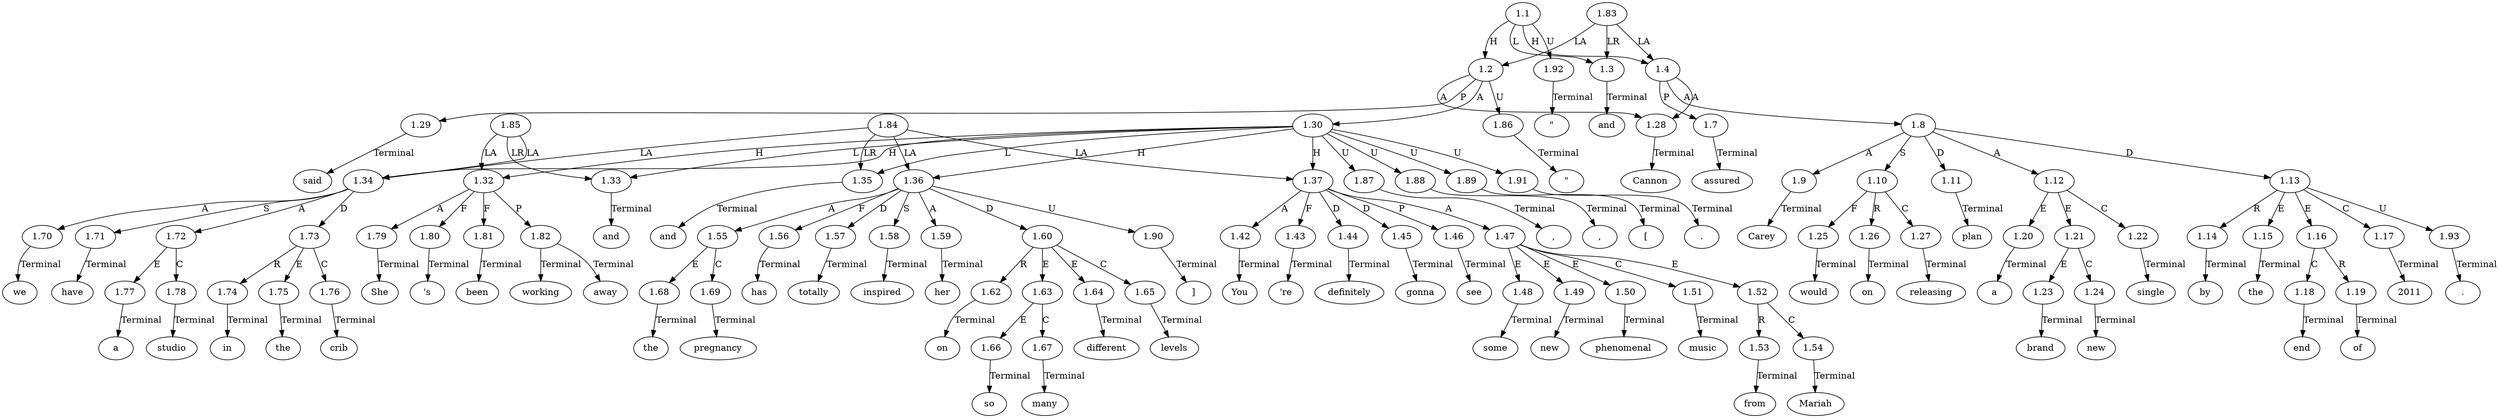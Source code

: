 // Graph
digraph {
	0.1 [label=Cannon ordering=out]
	0.10 [label=and ordering=out]
	0.11 [label=we ordering=out]
	0.12 [label=have ordering=out]
	0.13 [label=a ordering=out]
	0.14 [label=studio ordering=out]
	0.15 [label=in ordering=out]
	0.16 [label=the ordering=out]
	0.17 [label=crib ordering=out]
	0.18 [label="," ordering=out]
	0.19 [label=and ordering=out]
	0.2 [label=said ordering=out]
	0.20 [label="[" ordering=out]
	0.21 [label=the ordering=out]
	0.22 [label=pregnancy ordering=out]
	0.23 [label="]" ordering=out]
	0.24 [label=has ordering=out]
	0.25 [label=totally ordering=out]
	0.26 [label=inspired ordering=out]
	0.27 [label=her ordering=out]
	0.28 [label=on ordering=out]
	0.29 [label=so ordering=out]
	0.3 [label="\"" ordering=out]
	0.30 [label=many ordering=out]
	0.31 [label=different ordering=out]
	0.32 [label=levels ordering=out]
	0.33 [label="." ordering=out]
	0.34 [label=You ordering=out]
	0.35 [label="'re" ordering=out]
	0.36 [label=definitely ordering=out]
	0.37 [label=gonna ordering=out]
	0.38 [label=see ordering=out]
	0.39 [label=some ordering=out]
	0.4 [label=She ordering=out]
	0.40 [label=new ordering=out]
	0.41 [label=phenomenal ordering=out]
	0.42 [label=music ordering=out]
	0.43 [label=from ordering=out]
	0.44 [label=Mariah ordering=out]
	0.45 [label="\"" ordering=out]
	0.46 [label=and ordering=out]
	0.47 [label=assured ordering=out]
	0.48 [label=Carey ordering=out]
	0.49 [label=would ordering=out]
	0.5 [label="'s" ordering=out]
	0.50 [label=plan ordering=out]
	0.51 [label=on ordering=out]
	0.52 [label=releasing ordering=out]
	0.53 [label=a ordering=out]
	0.54 [label=brand ordering=out]
	0.55 [label=new ordering=out]
	0.56 [label=single ordering=out]
	0.57 [label=by ordering=out]
	0.58 [label=the ordering=out]
	0.59 [label=end ordering=out]
	0.6 [label=been ordering=out]
	0.60 [label=of ordering=out]
	0.61 [label=2011 ordering=out]
	0.62 [label="." ordering=out]
	0.7 [label=working ordering=out]
	0.8 [label=away ordering=out]
	0.9 [label="," ordering=out]
	1.1 [label=1.1 ordering=out]
	1.2 [label=1.2 ordering=out]
	1.3 [label=1.3 ordering=out]
	1.4 [label=1.4 ordering=out]
	1.7 [label=1.7 ordering=out]
	1.8 [label=1.8 ordering=out]
	1.9 [label=1.9 ordering=out]
	1.10 [label=1.10 ordering=out]
	1.11 [label=1.11 ordering=out]
	1.12 [label=1.12 ordering=out]
	1.13 [label=1.13 ordering=out]
	1.14 [label=1.14 ordering=out]
	1.15 [label=1.15 ordering=out]
	1.16 [label=1.16 ordering=out]
	1.17 [label=1.17 ordering=out]
	1.18 [label=1.18 ordering=out]
	1.19 [label=1.19 ordering=out]
	1.20 [label=1.20 ordering=out]
	1.21 [label=1.21 ordering=out]
	1.22 [label=1.22 ordering=out]
	1.23 [label=1.23 ordering=out]
	1.24 [label=1.24 ordering=out]
	1.25 [label=1.25 ordering=out]
	1.26 [label=1.26 ordering=out]
	1.27 [label=1.27 ordering=out]
	1.28 [label=1.28 ordering=out]
	1.29 [label=1.29 ordering=out]
	1.30 [label=1.30 ordering=out]
	1.32 [label=1.32 ordering=out]
	1.33 [label=1.33 ordering=out]
	1.34 [label=1.34 ordering=out]
	1.35 [label=1.35 ordering=out]
	1.36 [label=1.36 ordering=out]
	1.37 [label=1.37 ordering=out]
	1.42 [label=1.42 ordering=out]
	1.43 [label=1.43 ordering=out]
	1.44 [label=1.44 ordering=out]
	1.45 [label=1.45 ordering=out]
	1.46 [label=1.46 ordering=out]
	1.47 [label=1.47 ordering=out]
	1.48 [label=1.48 ordering=out]
	1.49 [label=1.49 ordering=out]
	1.50 [label=1.50 ordering=out]
	1.51 [label=1.51 ordering=out]
	1.52 [label=1.52 ordering=out]
	1.53 [label=1.53 ordering=out]
	1.54 [label=1.54 ordering=out]
	1.55 [label=1.55 ordering=out]
	1.56 [label=1.56 ordering=out]
	1.57 [label=1.57 ordering=out]
	1.58 [label=1.58 ordering=out]
	1.59 [label=1.59 ordering=out]
	1.60 [label=1.60 ordering=out]
	1.62 [label=1.62 ordering=out]
	1.63 [label=1.63 ordering=out]
	1.64 [label=1.64 ordering=out]
	1.65 [label=1.65 ordering=out]
	1.66 [label=1.66 ordering=out]
	1.67 [label=1.67 ordering=out]
	1.68 [label=1.68 ordering=out]
	1.69 [label=1.69 ordering=out]
	1.70 [label=1.70 ordering=out]
	1.71 [label=1.71 ordering=out]
	1.72 [label=1.72 ordering=out]
	1.73 [label=1.73 ordering=out]
	1.74 [label=1.74 ordering=out]
	1.75 [label=1.75 ordering=out]
	1.76 [label=1.76 ordering=out]
	1.77 [label=1.77 ordering=out]
	1.78 [label=1.78 ordering=out]
	1.79 [label=1.79 ordering=out]
	1.80 [label=1.80 ordering=out]
	1.81 [label=1.81 ordering=out]
	1.82 [label=1.82 ordering=out]
	1.83 [label=1.83 ordering=out]
	1.84 [label=1.84 ordering=out]
	1.85 [label=1.85 ordering=out]
	1.86 [label=1.86 ordering=out]
	1.87 [label=1.87 ordering=out]
	1.88 [label=1.88 ordering=out]
	1.89 [label=1.89 ordering=out]
	1.90 [label=1.90 ordering=out]
	1.91 [label=1.91 ordering=out]
	1.92 [label=1.92 ordering=out]
	1.93 [label=1.93 ordering=out]
	1.1 -> 1.2 [label=H ordering=out]
	1.1 -> 1.3 [label=L ordering=out]
	1.1 -> 1.4 [label=H ordering=out]
	1.1 -> 1.92 [label=U ordering=out]
	1.2 -> 1.28 [label=A ordering=out]
	1.2 -> 1.29 [label=P ordering=out]
	1.2 -> 1.30 [label=A ordering=out]
	1.2 -> 1.86 [label=U ordering=out]
	1.3 -> 0.46 [label=Terminal ordering=out]
	1.4 -> 1.7 [label=P ordering=out]
	1.4 -> 1.8 [label=A ordering=out]
	1.4 -> 1.28 [label=A ordering=out]
	1.7 -> 0.47 [label=Terminal ordering=out]
	1.8 -> 1.9 [label=A ordering=out]
	1.8 -> 1.10 [label=S ordering=out]
	1.8 -> 1.11 [label=D ordering=out]
	1.8 -> 1.12 [label=A ordering=out]
	1.8 -> 1.13 [label=D ordering=out]
	1.9 -> 0.48 [label=Terminal ordering=out]
	1.10 -> 1.25 [label=F ordering=out]
	1.10 -> 1.26 [label=R ordering=out]
	1.10 -> 1.27 [label=C ordering=out]
	1.11 -> 0.50 [label=Terminal ordering=out]
	1.12 -> 1.20 [label=E ordering=out]
	1.12 -> 1.21 [label=E ordering=out]
	1.12 -> 1.22 [label=C ordering=out]
	1.13 -> 1.14 [label=R ordering=out]
	1.13 -> 1.15 [label=E ordering=out]
	1.13 -> 1.16 [label=E ordering=out]
	1.13 -> 1.17 [label=C ordering=out]
	1.13 -> 1.93 [label=U ordering=out]
	1.14 -> 0.57 [label=Terminal ordering=out]
	1.15 -> 0.58 [label=Terminal ordering=out]
	1.16 -> 1.18 [label=C ordering=out]
	1.16 -> 1.19 [label=R ordering=out]
	1.17 -> 0.61 [label=Terminal ordering=out]
	1.18 -> 0.59 [label=Terminal ordering=out]
	1.19 -> 0.60 [label=Terminal ordering=out]
	1.20 -> 0.53 [label=Terminal ordering=out]
	1.21 -> 1.23 [label=E ordering=out]
	1.21 -> 1.24 [label=C ordering=out]
	1.22 -> 0.56 [label=Terminal ordering=out]
	1.23 -> 0.54 [label=Terminal ordering=out]
	1.24 -> 0.55 [label=Terminal ordering=out]
	1.25 -> 0.49 [label=Terminal ordering=out]
	1.26 -> 0.51 [label=Terminal ordering=out]
	1.27 -> 0.52 [label=Terminal ordering=out]
	1.28 -> 0.1 [label=Terminal ordering=out]
	1.29 -> 0.2 [label=Terminal ordering=out]
	1.30 -> 1.32 [label=H ordering=out]
	1.30 -> 1.33 [label=L ordering=out]
	1.30 -> 1.34 [label=H ordering=out]
	1.30 -> 1.35 [label=L ordering=out]
	1.30 -> 1.36 [label=H ordering=out]
	1.30 -> 1.37 [label=H ordering=out]
	1.30 -> 1.87 [label=U ordering=out]
	1.30 -> 1.88 [label=U ordering=out]
	1.30 -> 1.89 [label=U ordering=out]
	1.30 -> 1.91 [label=U ordering=out]
	1.32 -> 1.79 [label=A ordering=out]
	1.32 -> 1.80 [label=F ordering=out]
	1.32 -> 1.81 [label=F ordering=out]
	1.32 -> 1.82 [label=P ordering=out]
	1.33 -> 0.10 [label=Terminal ordering=out]
	1.34 -> 1.70 [label=A ordering=out]
	1.34 -> 1.71 [label=S ordering=out]
	1.34 -> 1.72 [label=A ordering=out]
	1.34 -> 1.73 [label=D ordering=out]
	1.35 -> 0.19 [label=Terminal ordering=out]
	1.36 -> 1.55 [label=A ordering=out]
	1.36 -> 1.56 [label=F ordering=out]
	1.36 -> 1.57 [label=D ordering=out]
	1.36 -> 1.58 [label=S ordering=out]
	1.36 -> 1.59 [label=A ordering=out]
	1.36 -> 1.60 [label=D ordering=out]
	1.36 -> 1.90 [label=U ordering=out]
	1.37 -> 1.42 [label=A ordering=out]
	1.37 -> 1.43 [label=F ordering=out]
	1.37 -> 1.44 [label=D ordering=out]
	1.37 -> 1.45 [label=D ordering=out]
	1.37 -> 1.46 [label=P ordering=out]
	1.37 -> 1.47 [label=A ordering=out]
	1.42 -> 0.34 [label=Terminal ordering=out]
	1.43 -> 0.35 [label=Terminal ordering=out]
	1.44 -> 0.36 [label=Terminal ordering=out]
	1.45 -> 0.37 [label=Terminal ordering=out]
	1.46 -> 0.38 [label=Terminal ordering=out]
	1.47 -> 1.48 [label=E ordering=out]
	1.47 -> 1.49 [label=E ordering=out]
	1.47 -> 1.50 [label=E ordering=out]
	1.47 -> 1.51 [label=C ordering=out]
	1.47 -> 1.52 [label=E ordering=out]
	1.48 -> 0.39 [label=Terminal ordering=out]
	1.49 -> 0.40 [label=Terminal ordering=out]
	1.50 -> 0.41 [label=Terminal ordering=out]
	1.51 -> 0.42 [label=Terminal ordering=out]
	1.52 -> 1.53 [label=R ordering=out]
	1.52 -> 1.54 [label=C ordering=out]
	1.53 -> 0.43 [label=Terminal ordering=out]
	1.54 -> 0.44 [label=Terminal ordering=out]
	1.55 -> 1.68 [label=E ordering=out]
	1.55 -> 1.69 [label=C ordering=out]
	1.56 -> 0.24 [label=Terminal ordering=out]
	1.57 -> 0.25 [label=Terminal ordering=out]
	1.58 -> 0.26 [label=Terminal ordering=out]
	1.59 -> 0.27 [label=Terminal ordering=out]
	1.60 -> 1.62 [label=R ordering=out]
	1.60 -> 1.63 [label=E ordering=out]
	1.60 -> 1.64 [label=E ordering=out]
	1.60 -> 1.65 [label=C ordering=out]
	1.62 -> 0.28 [label=Terminal ordering=out]
	1.63 -> 1.66 [label=E ordering=out]
	1.63 -> 1.67 [label=C ordering=out]
	1.64 -> 0.31 [label=Terminal ordering=out]
	1.65 -> 0.32 [label=Terminal ordering=out]
	1.66 -> 0.29 [label=Terminal ordering=out]
	1.67 -> 0.30 [label=Terminal ordering=out]
	1.68 -> 0.21 [label=Terminal ordering=out]
	1.69 -> 0.22 [label=Terminal ordering=out]
	1.70 -> 0.11 [label=Terminal ordering=out]
	1.71 -> 0.12 [label=Terminal ordering=out]
	1.72 -> 1.77 [label=E ordering=out]
	1.72 -> 1.78 [label=C ordering=out]
	1.73 -> 1.74 [label=R ordering=out]
	1.73 -> 1.75 [label=E ordering=out]
	1.73 -> 1.76 [label=C ordering=out]
	1.74 -> 0.15 [label=Terminal ordering=out]
	1.75 -> 0.16 [label=Terminal ordering=out]
	1.76 -> 0.17 [label=Terminal ordering=out]
	1.77 -> 0.13 [label=Terminal ordering=out]
	1.78 -> 0.14 [label=Terminal ordering=out]
	1.79 -> 0.4 [label=Terminal ordering=out]
	1.80 -> 0.5 [label=Terminal ordering=out]
	1.81 -> 0.6 [label=Terminal ordering=out]
	1.82 -> 0.7 [label=Terminal ordering=out]
	1.82 -> 0.8 [label=Terminal ordering=out]
	1.83 -> 1.2 [label=LA ordering=out]
	1.83 -> 1.3 [label=LR ordering=out]
	1.83 -> 1.4 [label=LA ordering=out]
	1.84 -> 1.34 [label=LA ordering=out]
	1.84 -> 1.35 [label=LR ordering=out]
	1.84 -> 1.36 [label=LA ordering=out]
	1.84 -> 1.37 [label=LA ordering=out]
	1.85 -> 1.32 [label=LA ordering=out]
	1.85 -> 1.33 [label=LR ordering=out]
	1.85 -> 1.34 [label=LA ordering=out]
	1.86 -> 0.3 [label=Terminal ordering=out]
	1.87 -> 0.9 [label=Terminal ordering=out]
	1.88 -> 0.18 [label=Terminal ordering=out]
	1.89 -> 0.20 [label=Terminal ordering=out]
	1.90 -> 0.23 [label=Terminal ordering=out]
	1.91 -> 0.33 [label=Terminal ordering=out]
	1.92 -> 0.45 [label=Terminal ordering=out]
	1.93 -> 0.62 [label=Terminal ordering=out]
}
